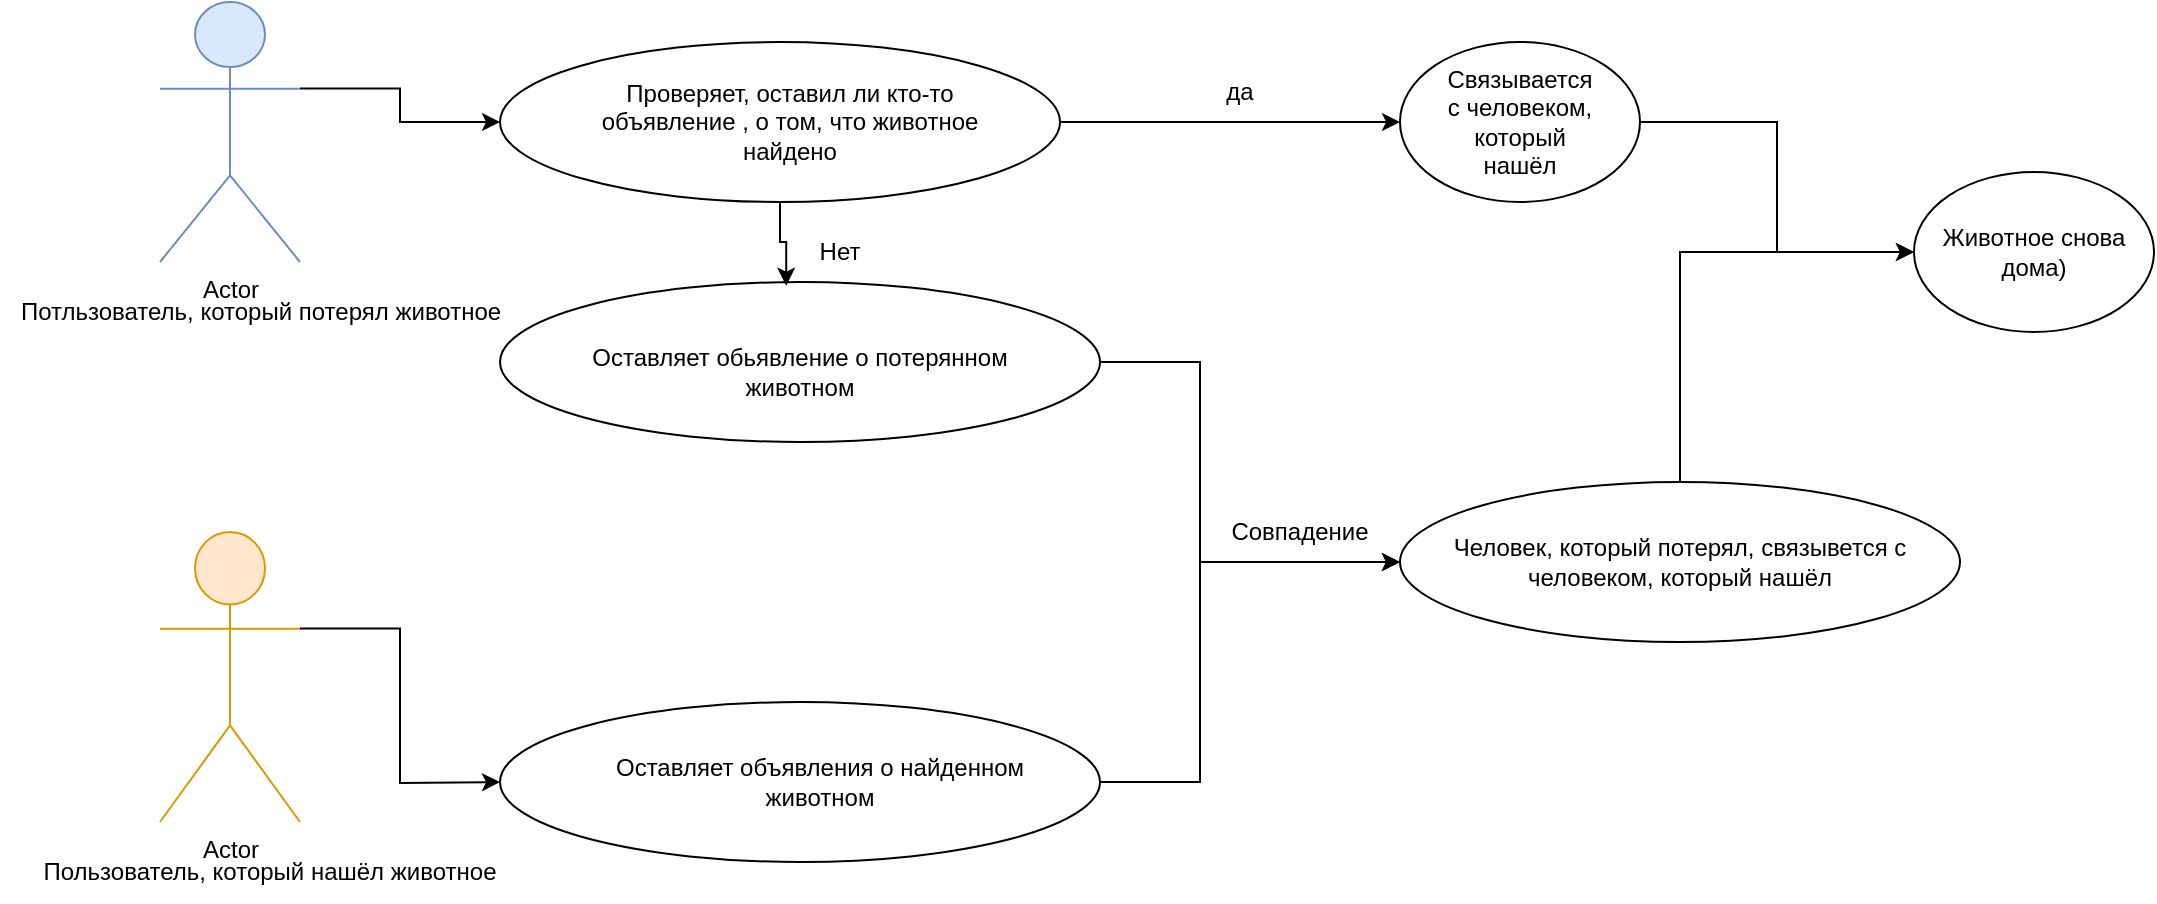 <mxfile version="24.7.14">
  <diagram name="Страница — 1" id="D74p_ocpuGBwQsNFqRF5">
    <mxGraphModel dx="2345" dy="655" grid="1" gridSize="10" guides="1" tooltips="1" connect="1" arrows="1" fold="1" page="1" pageScale="1" pageWidth="827" pageHeight="1169" math="0" shadow="0">
      <root>
        <mxCell id="0" />
        <mxCell id="1" parent="0" />
        <mxCell id="l_nuSgrq___KaSR3r13K-14" style="edgeStyle=orthogonalEdgeStyle;rounded=0;orthogonalLoop=1;jettySize=auto;html=1;exitX=1;exitY=0.333;exitDx=0;exitDy=0;exitPerimeter=0;entryX=0;entryY=0.5;entryDx=0;entryDy=0;" edge="1" parent="1" source="l_nuSgrq___KaSR3r13K-3" target="l_nuSgrq___KaSR3r13K-10">
          <mxGeometry relative="1" as="geometry">
            <mxPoint x="-10" y="223" as="targetPoint" />
          </mxGeometry>
        </mxCell>
        <mxCell id="l_nuSgrq___KaSR3r13K-3" value="Actor" style="shape=umlActor;verticalLabelPosition=bottom;verticalAlign=top;html=1;outlineConnect=0;fillColor=#dae8fc;strokeColor=#6c8ebf;" vertex="1" parent="1">
          <mxGeometry x="-170" y="160" width="70" height="130" as="geometry" />
        </mxCell>
        <mxCell id="l_nuSgrq___KaSR3r13K-66" style="edgeStyle=orthogonalEdgeStyle;rounded=0;orthogonalLoop=1;jettySize=auto;html=1;exitX=1;exitY=0.333;exitDx=0;exitDy=0;exitPerimeter=0;entryX=0;entryY=0.5;entryDx=0;entryDy=0;" edge="1" parent="1" source="l_nuSgrq___KaSR3r13K-4">
          <mxGeometry relative="1" as="geometry">
            <mxPoint y="550" as="targetPoint" />
          </mxGeometry>
        </mxCell>
        <mxCell id="l_nuSgrq___KaSR3r13K-4" value="Actor" style="shape=umlActor;verticalLabelPosition=bottom;verticalAlign=top;html=1;outlineConnect=0;fillColor=#ffe6cc;strokeColor=#d79b00;" vertex="1" parent="1">
          <mxGeometry x="-170" y="425" width="70" height="145" as="geometry" />
        </mxCell>
        <mxCell id="l_nuSgrq___KaSR3r13K-5" value="Потльзователь, который потерял животное" style="text;html=1;align=center;verticalAlign=middle;resizable=0;points=[];autosize=1;strokeColor=none;fillColor=none;" vertex="1" parent="1">
          <mxGeometry x="-250" y="300" width="260" height="30" as="geometry" />
        </mxCell>
        <mxCell id="l_nuSgrq___KaSR3r13K-9" value="Пользователь, который нашёл животное" style="text;html=1;align=center;verticalAlign=middle;whiteSpace=wrap;rounded=0;" vertex="1" parent="1">
          <mxGeometry x="-230" y="580" width="230" height="30" as="geometry" />
        </mxCell>
        <mxCell id="l_nuSgrq___KaSR3r13K-18" style="edgeStyle=orthogonalEdgeStyle;rounded=0;orthogonalLoop=1;jettySize=auto;html=1;exitX=1;exitY=0.5;exitDx=0;exitDy=0;entryX=0;entryY=0.5;entryDx=0;entryDy=0;" edge="1" parent="1" source="l_nuSgrq___KaSR3r13K-10" target="l_nuSgrq___KaSR3r13K-17">
          <mxGeometry relative="1" as="geometry" />
        </mxCell>
        <mxCell id="l_nuSgrq___KaSR3r13K-10" value="" style="ellipse;whiteSpace=wrap;html=1;" vertex="1" parent="1">
          <mxGeometry y="180" width="280" height="80" as="geometry" />
        </mxCell>
        <mxCell id="l_nuSgrq___KaSR3r13K-68" style="edgeStyle=orthogonalEdgeStyle;rounded=0;orthogonalLoop=1;jettySize=auto;html=1;exitX=1;exitY=0.5;exitDx=0;exitDy=0;entryX=0;entryY=0.5;entryDx=0;entryDy=0;" edge="1" parent="1" source="l_nuSgrq___KaSR3r13K-11" target="l_nuSgrq___KaSR3r13K-67">
          <mxGeometry relative="1" as="geometry">
            <Array as="points">
              <mxPoint x="350" y="340" />
              <mxPoint x="350" y="440" />
            </Array>
          </mxGeometry>
        </mxCell>
        <mxCell id="l_nuSgrq___KaSR3r13K-11" value="" style="ellipse;whiteSpace=wrap;html=1;" vertex="1" parent="1">
          <mxGeometry y="300" width="300" height="80" as="geometry" />
        </mxCell>
        <mxCell id="l_nuSgrq___KaSR3r13K-12" value="Проверяет, оставил ли кто-то объявление , о том, что животное найдено" style="text;html=1;align=center;verticalAlign=middle;whiteSpace=wrap;rounded=0;" vertex="1" parent="1">
          <mxGeometry x="30" y="205" width="230" height="30" as="geometry" />
        </mxCell>
        <mxCell id="l_nuSgrq___KaSR3r13K-16" style="edgeStyle=orthogonalEdgeStyle;rounded=0;orthogonalLoop=1;jettySize=auto;html=1;exitX=0.5;exitY=1;exitDx=0;exitDy=0;entryX=0.477;entryY=0.023;entryDx=0;entryDy=0;entryPerimeter=0;" edge="1" parent="1" source="l_nuSgrq___KaSR3r13K-10" target="l_nuSgrq___KaSR3r13K-11">
          <mxGeometry relative="1" as="geometry" />
        </mxCell>
        <mxCell id="l_nuSgrq___KaSR3r13K-77" style="edgeStyle=orthogonalEdgeStyle;rounded=0;orthogonalLoop=1;jettySize=auto;html=1;exitX=1;exitY=0.5;exitDx=0;exitDy=0;entryX=0;entryY=0.5;entryDx=0;entryDy=0;" edge="1" parent="1" source="l_nuSgrq___KaSR3r13K-17" target="l_nuSgrq___KaSR3r13K-75">
          <mxGeometry relative="1" as="geometry" />
        </mxCell>
        <mxCell id="l_nuSgrq___KaSR3r13K-17" value="" style="ellipse;whiteSpace=wrap;html=1;" vertex="1" parent="1">
          <mxGeometry x="450" y="180" width="120" height="80" as="geometry" />
        </mxCell>
        <mxCell id="l_nuSgrq___KaSR3r13K-19" value="да" style="text;html=1;align=center;verticalAlign=middle;whiteSpace=wrap;rounded=0;" vertex="1" parent="1">
          <mxGeometry x="340" y="190" width="60" height="30" as="geometry" />
        </mxCell>
        <mxCell id="l_nuSgrq___KaSR3r13K-20" value="Связывается с человеком, который нашёл" style="text;html=1;align=center;verticalAlign=middle;whiteSpace=wrap;rounded=0;" vertex="1" parent="1">
          <mxGeometry x="480" y="205" width="60" height="30" as="geometry" />
        </mxCell>
        <mxCell id="l_nuSgrq___KaSR3r13K-21" value="Нет" style="text;html=1;align=center;verticalAlign=middle;whiteSpace=wrap;rounded=0;" vertex="1" parent="1">
          <mxGeometry x="140" y="270" width="60" height="30" as="geometry" />
        </mxCell>
        <mxCell id="l_nuSgrq___KaSR3r13K-22" value="Оставляет обьявление о потерянном животном" style="text;html=1;align=center;verticalAlign=middle;whiteSpace=wrap;rounded=0;" vertex="1" parent="1">
          <mxGeometry x="40" y="330" width="220" height="30" as="geometry" />
        </mxCell>
        <mxCell id="l_nuSgrq___KaSR3r13K-69" style="edgeStyle=orthogonalEdgeStyle;rounded=0;orthogonalLoop=1;jettySize=auto;html=1;exitX=1;exitY=0.5;exitDx=0;exitDy=0;entryX=0;entryY=0.5;entryDx=0;entryDy=0;" edge="1" parent="1" source="l_nuSgrq___KaSR3r13K-55" target="l_nuSgrq___KaSR3r13K-67">
          <mxGeometry relative="1" as="geometry">
            <Array as="points">
              <mxPoint x="350" y="550" />
              <mxPoint x="350" y="440" />
            </Array>
          </mxGeometry>
        </mxCell>
        <mxCell id="l_nuSgrq___KaSR3r13K-55" value="" style="ellipse;whiteSpace=wrap;html=1;" vertex="1" parent="1">
          <mxGeometry y="510" width="300" height="80" as="geometry" />
        </mxCell>
        <mxCell id="l_nuSgrq___KaSR3r13K-62" value="Оставляет объявления о найденном животном" style="text;html=1;align=center;verticalAlign=middle;whiteSpace=wrap;rounded=0;" vertex="1" parent="1">
          <mxGeometry x="50" y="535" width="220" height="30" as="geometry" />
        </mxCell>
        <mxCell id="l_nuSgrq___KaSR3r13K-79" style="edgeStyle=orthogonalEdgeStyle;rounded=0;orthogonalLoop=1;jettySize=auto;html=1;exitX=0.5;exitY=0;exitDx=0;exitDy=0;entryX=0;entryY=0.5;entryDx=0;entryDy=0;" edge="1" parent="1" source="l_nuSgrq___KaSR3r13K-67" target="l_nuSgrq___KaSR3r13K-75">
          <mxGeometry relative="1" as="geometry" />
        </mxCell>
        <mxCell id="l_nuSgrq___KaSR3r13K-67" value="" style="ellipse;whiteSpace=wrap;html=1;" vertex="1" parent="1">
          <mxGeometry x="450" y="400" width="280" height="80" as="geometry" />
        </mxCell>
        <mxCell id="l_nuSgrq___KaSR3r13K-72" value="Совпадение" style="text;html=1;align=center;verticalAlign=middle;whiteSpace=wrap;rounded=0;" vertex="1" parent="1">
          <mxGeometry x="350" y="410" width="100" height="30" as="geometry" />
        </mxCell>
        <mxCell id="l_nuSgrq___KaSR3r13K-73" value="Человек, который потерял, связывется с человеком, который нашёл" style="text;html=1;align=center;verticalAlign=middle;whiteSpace=wrap;rounded=0;" vertex="1" parent="1">
          <mxGeometry x="470" y="425" width="240" height="30" as="geometry" />
        </mxCell>
        <mxCell id="l_nuSgrq___KaSR3r13K-75" value="Животное снова дома)" style="ellipse;whiteSpace=wrap;html=1;" vertex="1" parent="1">
          <mxGeometry x="707" y="245" width="120" height="80" as="geometry" />
        </mxCell>
      </root>
    </mxGraphModel>
  </diagram>
</mxfile>
